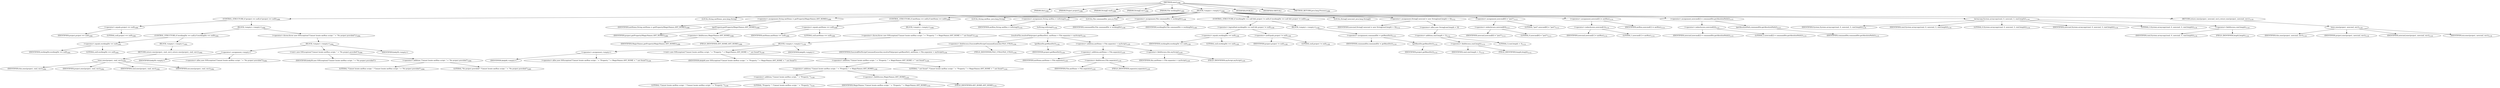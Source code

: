 digraph "exec" {  
"2292" [label = <(METHOD,exec)<SUB>1088</SUB>> ]
"193" [label = <(PARAM,this)<SUB>1088</SUB>> ]
"2293" [label = <(PARAM,Project project)<SUB>1088</SUB>> ]
"2294" [label = <(PARAM,String[] cmd)<SUB>1088</SUB>> ]
"2295" [label = <(PARAM,String[] env)<SUB>1088</SUB>> ]
"2296" [label = <(PARAM,File workingDir)<SUB>1089</SUB>> ]
"2297" [label = <(BLOCK,&lt;empty&gt;,&lt;empty&gt;)<SUB>1089</SUB>> ]
"2298" [label = <(CONTROL_STRUCTURE,if (project == null),if (project == null))<SUB>1090</SUB>> ]
"2299" [label = <(&lt;operator&gt;.equals,project == null)<SUB>1090</SUB>> ]
"2300" [label = <(IDENTIFIER,project,project == null)<SUB>1090</SUB>> ]
"2301" [label = <(LITERAL,null,project == null)<SUB>1090</SUB>> ]
"2302" [label = <(BLOCK,&lt;empty&gt;,&lt;empty&gt;)<SUB>1090</SUB>> ]
"2303" [label = <(CONTROL_STRUCTURE,if (workingDir == null),if (workingDir == null))<SUB>1091</SUB>> ]
"2304" [label = <(&lt;operator&gt;.equals,workingDir == null)<SUB>1091</SUB>> ]
"2305" [label = <(IDENTIFIER,workingDir,workingDir == null)<SUB>1091</SUB>> ]
"2306" [label = <(LITERAL,null,workingDir == null)<SUB>1091</SUB>> ]
"2307" [label = <(BLOCK,&lt;empty&gt;,&lt;empty&gt;)<SUB>1091</SUB>> ]
"2308" [label = <(RETURN,return exec(project, cmd, env);,return exec(project, cmd, env);)<SUB>1092</SUB>> ]
"2309" [label = <(exec,exec(project, cmd, env))<SUB>1092</SUB>> ]
"192" [label = <(IDENTIFIER,this,exec(project, cmd, env))<SUB>1092</SUB>> ]
"2310" [label = <(IDENTIFIER,project,exec(project, cmd, env))<SUB>1092</SUB>> ]
"2311" [label = <(IDENTIFIER,cmd,exec(project, cmd, env))<SUB>1092</SUB>> ]
"2312" [label = <(IDENTIFIER,env,exec(project, cmd, env))<SUB>1092</SUB>> ]
"2313" [label = <(&lt;operator&gt;.throw,throw new IOException(&quot;Cannot locate antRun script: &quot; + &quot;No project provided&quot;);)<SUB>1094</SUB>> ]
"2314" [label = <(BLOCK,&lt;empty&gt;,&lt;empty&gt;)<SUB>1094</SUB>> ]
"2315" [label = <(&lt;operator&gt;.assignment,&lt;empty&gt;)> ]
"2316" [label = <(IDENTIFIER,$obj39,&lt;empty&gt;)> ]
"2317" [label = <(&lt;operator&gt;.alloc,new IOException(&quot;Cannot locate antRun script: &quot; + &quot;No project provided&quot;))<SUB>1094</SUB>> ]
"2318" [label = <(&lt;init&gt;,new IOException(&quot;Cannot locate antRun script: &quot; + &quot;No project provided&quot;))<SUB>1094</SUB>> ]
"2319" [label = <(IDENTIFIER,$obj39,new IOException(&quot;Cannot locate antRun script: &quot; + &quot;No project provided&quot;))> ]
"2320" [label = <(&lt;operator&gt;.addition,&quot;Cannot locate antRun script: &quot; + &quot;No project provided&quot;)<SUB>1094</SUB>> ]
"2321" [label = <(LITERAL,&quot;Cannot locate antRun script: &quot;,&quot;Cannot locate antRun script: &quot; + &quot;No project provided&quot;)<SUB>1094</SUB>> ]
"2322" [label = <(LITERAL,&quot;No project provided&quot;,&quot;Cannot locate antRun script: &quot; + &quot;No project provided&quot;)<SUB>1095</SUB>> ]
"2323" [label = <(IDENTIFIER,$obj39,&lt;empty&gt;)> ]
"2324" [label = <(LOCAL,String antHome: java.lang.String)> ]
"2325" [label = <(&lt;operator&gt;.assignment,String antHome = getProperty(MagicNames.ANT_HOME))<SUB>1098</SUB>> ]
"2326" [label = <(IDENTIFIER,antHome,String antHome = getProperty(MagicNames.ANT_HOME))<SUB>1098</SUB>> ]
"2327" [label = <(getProperty,getProperty(MagicNames.ANT_HOME))<SUB>1098</SUB>> ]
"2328" [label = <(IDENTIFIER,project,getProperty(MagicNames.ANT_HOME))<SUB>1098</SUB>> ]
"2329" [label = <(&lt;operator&gt;.fieldAccess,MagicNames.ANT_HOME)<SUB>1098</SUB>> ]
"2330" [label = <(IDENTIFIER,MagicNames,getProperty(MagicNames.ANT_HOME))<SUB>1098</SUB>> ]
"2331" [label = <(FIELD_IDENTIFIER,ANT_HOME,ANT_HOME)<SUB>1098</SUB>> ]
"2332" [label = <(CONTROL_STRUCTURE,if (antHome == null),if (antHome == null))<SUB>1099</SUB>> ]
"2333" [label = <(&lt;operator&gt;.equals,antHome == null)<SUB>1099</SUB>> ]
"2334" [label = <(IDENTIFIER,antHome,antHome == null)<SUB>1099</SUB>> ]
"2335" [label = <(LITERAL,null,antHome == null)<SUB>1099</SUB>> ]
"2336" [label = <(BLOCK,&lt;empty&gt;,&lt;empty&gt;)<SUB>1099</SUB>> ]
"2337" [label = <(&lt;operator&gt;.throw,throw new IOException(&quot;Cannot locate antRun script: &quot; + &quot;Property '&quot; + MagicNames.ANT_HOME + &quot;' not found&quot;);)<SUB>1100</SUB>> ]
"2338" [label = <(BLOCK,&lt;empty&gt;,&lt;empty&gt;)<SUB>1100</SUB>> ]
"2339" [label = <(&lt;operator&gt;.assignment,&lt;empty&gt;)> ]
"2340" [label = <(IDENTIFIER,$obj40,&lt;empty&gt;)> ]
"2341" [label = <(&lt;operator&gt;.alloc,new IOException(&quot;Cannot locate antRun script: &quot; + &quot;Property '&quot; + MagicNames.ANT_HOME + &quot;' not found&quot;))<SUB>1100</SUB>> ]
"2342" [label = <(&lt;init&gt;,new IOException(&quot;Cannot locate antRun script: &quot; + &quot;Property '&quot; + MagicNames.ANT_HOME + &quot;' not found&quot;))<SUB>1100</SUB>> ]
"2343" [label = <(IDENTIFIER,$obj40,new IOException(&quot;Cannot locate antRun script: &quot; + &quot;Property '&quot; + MagicNames.ANT_HOME + &quot;' not found&quot;))> ]
"2344" [label = <(&lt;operator&gt;.addition,&quot;Cannot locate antRun script: &quot; + &quot;Property '&quot; + MagicNames.ANT_HOME + &quot;' not found&quot;)<SUB>1100</SUB>> ]
"2345" [label = <(&lt;operator&gt;.addition,&quot;Cannot locate antRun script: &quot; + &quot;Property '&quot; + MagicNames.ANT_HOME)<SUB>1100</SUB>> ]
"2346" [label = <(&lt;operator&gt;.addition,&quot;Cannot locate antRun script: &quot; + &quot;Property '&quot;)<SUB>1100</SUB>> ]
"2347" [label = <(LITERAL,&quot;Cannot locate antRun script: &quot;,&quot;Cannot locate antRun script: &quot; + &quot;Property '&quot;)<SUB>1100</SUB>> ]
"2348" [label = <(LITERAL,&quot;Property '&quot;,&quot;Cannot locate antRun script: &quot; + &quot;Property '&quot;)<SUB>1101</SUB>> ]
"2349" [label = <(&lt;operator&gt;.fieldAccess,MagicNames.ANT_HOME)<SUB>1101</SUB>> ]
"2350" [label = <(IDENTIFIER,MagicNames,&quot;Cannot locate antRun script: &quot; + &quot;Property '&quot; + MagicNames.ANT_HOME)<SUB>1101</SUB>> ]
"2351" [label = <(FIELD_IDENTIFIER,ANT_HOME,ANT_HOME)<SUB>1101</SUB>> ]
"2352" [label = <(LITERAL,&quot;' not found&quot;,&quot;Cannot locate antRun script: &quot; + &quot;Property '&quot; + MagicNames.ANT_HOME + &quot;' not found&quot;)<SUB>1101</SUB>> ]
"2353" [label = <(IDENTIFIER,$obj40,&lt;empty&gt;)> ]
"2354" [label = <(LOCAL,String antRun: java.lang.String)> ]
"2355" [label = <(&lt;operator&gt;.assignment,String antRun = toString())<SUB>1103</SUB>> ]
"2356" [label = <(IDENTIFIER,antRun,String antRun = toString())<SUB>1103</SUB>> ]
"2357" [label = <(toString,toString())<SUB>1104</SUB>> ]
"2358" [label = <(resolveFile,resolveFile(project.getBaseDir(), antHome + File.separator + myScript))<SUB>1104</SUB>> ]
"2359" [label = <(&lt;operator&gt;.fieldAccess,Execute$PerlScriptCommandLauncher.FILE_UTILS)<SUB>1104</SUB>> ]
"2360" [label = <(IDENTIFIER,Execute$PerlScriptCommandLauncher,resolveFile(project.getBaseDir(), antHome + File.separator + myScript))<SUB>1104</SUB>> ]
"2361" [label = <(FIELD_IDENTIFIER,FILE_UTILS,FILE_UTILS)<SUB>1104</SUB>> ]
"2362" [label = <(getBaseDir,getBaseDir())<SUB>1104</SUB>> ]
"2363" [label = <(IDENTIFIER,project,getBaseDir())<SUB>1104</SUB>> ]
"2364" [label = <(&lt;operator&gt;.addition,antHome + File.separator + myScript)<SUB>1105</SUB>> ]
"2365" [label = <(&lt;operator&gt;.addition,antHome + File.separator)<SUB>1105</SUB>> ]
"2366" [label = <(IDENTIFIER,antHome,antHome + File.separator)<SUB>1105</SUB>> ]
"2367" [label = <(&lt;operator&gt;.fieldAccess,File.separator)<SUB>1105</SUB>> ]
"2368" [label = <(IDENTIFIER,File,antHome + File.separator)<SUB>1105</SUB>> ]
"2369" [label = <(FIELD_IDENTIFIER,separator,separator)<SUB>1105</SUB>> ]
"2370" [label = <(&lt;operator&gt;.fieldAccess,this.myScript)<SUB>1105</SUB>> ]
"2371" [label = <(IDENTIFIER,this,antHome + File.separator + myScript)<SUB>1105</SUB>> ]
"2372" [label = <(FIELD_IDENTIFIER,myScript,myScript)<SUB>1105</SUB>> ]
"2373" [label = <(LOCAL,File commandDir: java.io.File)> ]
"2374" [label = <(&lt;operator&gt;.assignment,File commandDir = workingDir)<SUB>1108</SUB>> ]
"2375" [label = <(IDENTIFIER,commandDir,File commandDir = workingDir)<SUB>1108</SUB>> ]
"2376" [label = <(IDENTIFIER,workingDir,File commandDir = workingDir)<SUB>1108</SUB>> ]
"2377" [label = <(CONTROL_STRUCTURE,if (workingDir == null &amp;&amp; project != null),if (workingDir == null &amp;&amp; project != null))<SUB>1109</SUB>> ]
"2378" [label = <(&lt;operator&gt;.logicalAnd,workingDir == null &amp;&amp; project != null)<SUB>1109</SUB>> ]
"2379" [label = <(&lt;operator&gt;.equals,workingDir == null)<SUB>1109</SUB>> ]
"2380" [label = <(IDENTIFIER,workingDir,workingDir == null)<SUB>1109</SUB>> ]
"2381" [label = <(LITERAL,null,workingDir == null)<SUB>1109</SUB>> ]
"2382" [label = <(&lt;operator&gt;.notEquals,project != null)<SUB>1109</SUB>> ]
"2383" [label = <(IDENTIFIER,project,project != null)<SUB>1109</SUB>> ]
"2384" [label = <(LITERAL,null,project != null)<SUB>1109</SUB>> ]
"2385" [label = <(BLOCK,&lt;empty&gt;,&lt;empty&gt;)<SUB>1109</SUB>> ]
"2386" [label = <(&lt;operator&gt;.assignment,commandDir = getBaseDir())<SUB>1110</SUB>> ]
"2387" [label = <(IDENTIFIER,commandDir,commandDir = getBaseDir())<SUB>1110</SUB>> ]
"2388" [label = <(getBaseDir,getBaseDir())<SUB>1110</SUB>> ]
"2389" [label = <(IDENTIFIER,project,getBaseDir())<SUB>1110</SUB>> ]
"2390" [label = <(LOCAL,String[] newcmd: java.lang.String[])> ]
"2391" [label = <(&lt;operator&gt;.assignment,String[] newcmd = new String[cmd.length + 3])<SUB>1112</SUB>> ]
"2392" [label = <(IDENTIFIER,newcmd,String[] newcmd = new String[cmd.length + 3])<SUB>1112</SUB>> ]
"2393" [label = <(&lt;operator&gt;.alloc,new String[cmd.length + 3])> ]
"2394" [label = <(&lt;operator&gt;.addition,cmd.length + 3)<SUB>1112</SUB>> ]
"2395" [label = <(&lt;operator&gt;.fieldAccess,cmd.length)<SUB>1112</SUB>> ]
"2396" [label = <(IDENTIFIER,cmd,cmd.length + 3)<SUB>1112</SUB>> ]
"2397" [label = <(FIELD_IDENTIFIER,length,length)<SUB>1112</SUB>> ]
"2398" [label = <(LITERAL,3,cmd.length + 3)<SUB>1112</SUB>> ]
"2399" [label = <(&lt;operator&gt;.assignment,newcmd[0] = &quot;perl&quot;)<SUB>1113</SUB>> ]
"2400" [label = <(&lt;operator&gt;.indexAccess,newcmd[0])<SUB>1113</SUB>> ]
"2401" [label = <(IDENTIFIER,newcmd,newcmd[0] = &quot;perl&quot;)<SUB>1113</SUB>> ]
"2402" [label = <(LITERAL,0,newcmd[0] = &quot;perl&quot;)<SUB>1113</SUB>> ]
"2403" [label = <(LITERAL,&quot;perl&quot;,newcmd[0] = &quot;perl&quot;)<SUB>1113</SUB>> ]
"2404" [label = <(&lt;operator&gt;.assignment,newcmd[1] = antRun)<SUB>1114</SUB>> ]
"2405" [label = <(&lt;operator&gt;.indexAccess,newcmd[1])<SUB>1114</SUB>> ]
"2406" [label = <(IDENTIFIER,newcmd,newcmd[1] = antRun)<SUB>1114</SUB>> ]
"2407" [label = <(LITERAL,1,newcmd[1] = antRun)<SUB>1114</SUB>> ]
"2408" [label = <(IDENTIFIER,antRun,newcmd[1] = antRun)<SUB>1114</SUB>> ]
"2409" [label = <(&lt;operator&gt;.assignment,newcmd[2] = commandDir.getAbsolutePath())<SUB>1115</SUB>> ]
"2410" [label = <(&lt;operator&gt;.indexAccess,newcmd[2])<SUB>1115</SUB>> ]
"2411" [label = <(IDENTIFIER,newcmd,newcmd[2] = commandDir.getAbsolutePath())<SUB>1115</SUB>> ]
"2412" [label = <(LITERAL,2,newcmd[2] = commandDir.getAbsolutePath())<SUB>1115</SUB>> ]
"2413" [label = <(getAbsolutePath,commandDir.getAbsolutePath())<SUB>1115</SUB>> ]
"2414" [label = <(IDENTIFIER,commandDir,commandDir.getAbsolutePath())<SUB>1115</SUB>> ]
"2415" [label = <(arraycopy,System.arraycopy(cmd, 0, newcmd, 3, cmd.length))<SUB>1116</SUB>> ]
"2416" [label = <(IDENTIFIER,System,System.arraycopy(cmd, 0, newcmd, 3, cmd.length))<SUB>1116</SUB>> ]
"2417" [label = <(IDENTIFIER,cmd,System.arraycopy(cmd, 0, newcmd, 3, cmd.length))<SUB>1116</SUB>> ]
"2418" [label = <(LITERAL,0,System.arraycopy(cmd, 0, newcmd, 3, cmd.length))<SUB>1116</SUB>> ]
"2419" [label = <(IDENTIFIER,newcmd,System.arraycopy(cmd, 0, newcmd, 3, cmd.length))<SUB>1116</SUB>> ]
"2420" [label = <(LITERAL,3,System.arraycopy(cmd, 0, newcmd, 3, cmd.length))<SUB>1116</SUB>> ]
"2421" [label = <(&lt;operator&gt;.fieldAccess,cmd.length)<SUB>1116</SUB>> ]
"2422" [label = <(IDENTIFIER,cmd,System.arraycopy(cmd, 0, newcmd, 3, cmd.length))<SUB>1116</SUB>> ]
"2423" [label = <(FIELD_IDENTIFIER,length,length)<SUB>1116</SUB>> ]
"2424" [label = <(RETURN,return exec(project, newcmd, env);,return exec(project, newcmd, env);)<SUB>1118</SUB>> ]
"2425" [label = <(exec,exec(project, newcmd, env))<SUB>1118</SUB>> ]
"194" [label = <(IDENTIFIER,this,exec(project, newcmd, env))<SUB>1118</SUB>> ]
"2426" [label = <(IDENTIFIER,project,exec(project, newcmd, env))<SUB>1118</SUB>> ]
"2427" [label = <(IDENTIFIER,newcmd,exec(project, newcmd, env))<SUB>1118</SUB>> ]
"2428" [label = <(IDENTIFIER,env,exec(project, newcmd, env))<SUB>1118</SUB>> ]
"2429" [label = <(MODIFIER,PUBLIC)> ]
"2430" [label = <(MODIFIER,VIRTUAL)> ]
"2431" [label = <(METHOD_RETURN,java.lang.Process)<SUB>1088</SUB>> ]
  "2292" -> "193" 
  "2292" -> "2293" 
  "2292" -> "2294" 
  "2292" -> "2295" 
  "2292" -> "2296" 
  "2292" -> "2297" 
  "2292" -> "2429" 
  "2292" -> "2430" 
  "2292" -> "2431" 
  "2297" -> "2298" 
  "2297" -> "2324" 
  "2297" -> "2325" 
  "2297" -> "2332" 
  "2297" -> "2354" 
  "2297" -> "2355" 
  "2297" -> "2373" 
  "2297" -> "2374" 
  "2297" -> "2377" 
  "2297" -> "2390" 
  "2297" -> "2391" 
  "2297" -> "2399" 
  "2297" -> "2404" 
  "2297" -> "2409" 
  "2297" -> "2415" 
  "2297" -> "2424" 
  "2298" -> "2299" 
  "2298" -> "2302" 
  "2299" -> "2300" 
  "2299" -> "2301" 
  "2302" -> "2303" 
  "2302" -> "2313" 
  "2303" -> "2304" 
  "2303" -> "2307" 
  "2304" -> "2305" 
  "2304" -> "2306" 
  "2307" -> "2308" 
  "2308" -> "2309" 
  "2309" -> "192" 
  "2309" -> "2310" 
  "2309" -> "2311" 
  "2309" -> "2312" 
  "2313" -> "2314" 
  "2314" -> "2315" 
  "2314" -> "2318" 
  "2314" -> "2323" 
  "2315" -> "2316" 
  "2315" -> "2317" 
  "2318" -> "2319" 
  "2318" -> "2320" 
  "2320" -> "2321" 
  "2320" -> "2322" 
  "2325" -> "2326" 
  "2325" -> "2327" 
  "2327" -> "2328" 
  "2327" -> "2329" 
  "2329" -> "2330" 
  "2329" -> "2331" 
  "2332" -> "2333" 
  "2332" -> "2336" 
  "2333" -> "2334" 
  "2333" -> "2335" 
  "2336" -> "2337" 
  "2337" -> "2338" 
  "2338" -> "2339" 
  "2338" -> "2342" 
  "2338" -> "2353" 
  "2339" -> "2340" 
  "2339" -> "2341" 
  "2342" -> "2343" 
  "2342" -> "2344" 
  "2344" -> "2345" 
  "2344" -> "2352" 
  "2345" -> "2346" 
  "2345" -> "2349" 
  "2346" -> "2347" 
  "2346" -> "2348" 
  "2349" -> "2350" 
  "2349" -> "2351" 
  "2355" -> "2356" 
  "2355" -> "2357" 
  "2357" -> "2358" 
  "2358" -> "2359" 
  "2358" -> "2362" 
  "2358" -> "2364" 
  "2359" -> "2360" 
  "2359" -> "2361" 
  "2362" -> "2363" 
  "2364" -> "2365" 
  "2364" -> "2370" 
  "2365" -> "2366" 
  "2365" -> "2367" 
  "2367" -> "2368" 
  "2367" -> "2369" 
  "2370" -> "2371" 
  "2370" -> "2372" 
  "2374" -> "2375" 
  "2374" -> "2376" 
  "2377" -> "2378" 
  "2377" -> "2385" 
  "2378" -> "2379" 
  "2378" -> "2382" 
  "2379" -> "2380" 
  "2379" -> "2381" 
  "2382" -> "2383" 
  "2382" -> "2384" 
  "2385" -> "2386" 
  "2386" -> "2387" 
  "2386" -> "2388" 
  "2388" -> "2389" 
  "2391" -> "2392" 
  "2391" -> "2393" 
  "2393" -> "2394" 
  "2394" -> "2395" 
  "2394" -> "2398" 
  "2395" -> "2396" 
  "2395" -> "2397" 
  "2399" -> "2400" 
  "2399" -> "2403" 
  "2400" -> "2401" 
  "2400" -> "2402" 
  "2404" -> "2405" 
  "2404" -> "2408" 
  "2405" -> "2406" 
  "2405" -> "2407" 
  "2409" -> "2410" 
  "2409" -> "2413" 
  "2410" -> "2411" 
  "2410" -> "2412" 
  "2413" -> "2414" 
  "2415" -> "2416" 
  "2415" -> "2417" 
  "2415" -> "2418" 
  "2415" -> "2419" 
  "2415" -> "2420" 
  "2415" -> "2421" 
  "2421" -> "2422" 
  "2421" -> "2423" 
  "2424" -> "2425" 
  "2425" -> "194" 
  "2425" -> "2426" 
  "2425" -> "2427" 
  "2425" -> "2428" 
}
